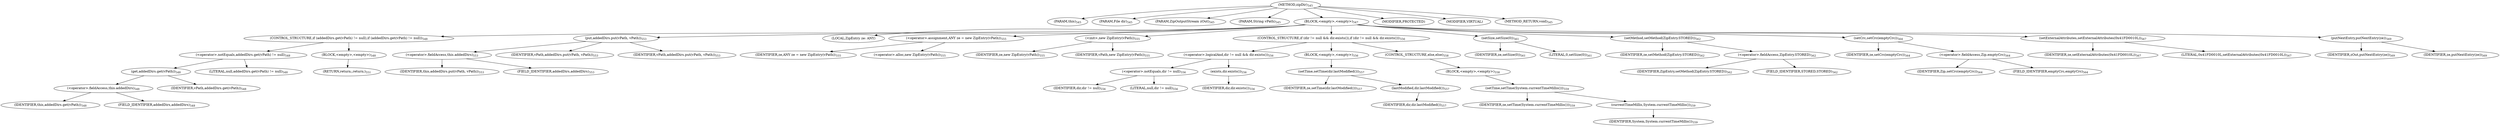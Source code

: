 digraph "zipDir" {  
"1438" [label = <(METHOD,zipDir)<SUB>545</SUB>> ]
"1439" [label = <(PARAM,this)<SUB>545</SUB>> ]
"1440" [label = <(PARAM,File dir)<SUB>545</SUB>> ]
"1441" [label = <(PARAM,ZipOutputStream zOut)<SUB>545</SUB>> ]
"1442" [label = <(PARAM,String vPath)<SUB>545</SUB>> ]
"1443" [label = <(BLOCK,&lt;empty&gt;,&lt;empty&gt;)<SUB>547</SUB>> ]
"1444" [label = <(CONTROL_STRUCTURE,if (addedDirs.get(vPath) != null),if (addedDirs.get(vPath) != null))<SUB>548</SUB>> ]
"1445" [label = <(&lt;operator&gt;.notEquals,addedDirs.get(vPath) != null)<SUB>548</SUB>> ]
"1446" [label = <(get,addedDirs.get(vPath))<SUB>548</SUB>> ]
"1447" [label = <(&lt;operator&gt;.fieldAccess,this.addedDirs)<SUB>548</SUB>> ]
"1448" [label = <(IDENTIFIER,this,addedDirs.get(vPath))<SUB>548</SUB>> ]
"1449" [label = <(FIELD_IDENTIFIER,addedDirs,addedDirs)<SUB>548</SUB>> ]
"1450" [label = <(IDENTIFIER,vPath,addedDirs.get(vPath))<SUB>548</SUB>> ]
"1451" [label = <(LITERAL,null,addedDirs.get(vPath) != null)<SUB>548</SUB>> ]
"1452" [label = <(BLOCK,&lt;empty&gt;,&lt;empty&gt;)<SUB>548</SUB>> ]
"1453" [label = <(RETURN,return;,return;)<SUB>551</SUB>> ]
"1454" [label = <(put,addedDirs.put(vPath, vPath))<SUB>553</SUB>> ]
"1455" [label = <(&lt;operator&gt;.fieldAccess,this.addedDirs)<SUB>553</SUB>> ]
"1456" [label = <(IDENTIFIER,this,addedDirs.put(vPath, vPath))<SUB>553</SUB>> ]
"1457" [label = <(FIELD_IDENTIFIER,addedDirs,addedDirs)<SUB>553</SUB>> ]
"1458" [label = <(IDENTIFIER,vPath,addedDirs.put(vPath, vPath))<SUB>553</SUB>> ]
"1459" [label = <(IDENTIFIER,vPath,addedDirs.put(vPath, vPath))<SUB>553</SUB>> ]
"68" [label = <(LOCAL,ZipEntry ze: ANY)> ]
"1460" [label = <(&lt;operator&gt;.assignment,ANY ze = new ZipEntry(vPath))<SUB>555</SUB>> ]
"1461" [label = <(IDENTIFIER,ze,ANY ze = new ZipEntry(vPath))<SUB>555</SUB>> ]
"1462" [label = <(&lt;operator&gt;.alloc,new ZipEntry(vPath))<SUB>555</SUB>> ]
"1463" [label = <(&lt;init&gt;,new ZipEntry(vPath))<SUB>555</SUB>> ]
"67" [label = <(IDENTIFIER,ze,new ZipEntry(vPath))<SUB>555</SUB>> ]
"1464" [label = <(IDENTIFIER,vPath,new ZipEntry(vPath))<SUB>555</SUB>> ]
"1465" [label = <(CONTROL_STRUCTURE,if (dir != null &amp;&amp; dir.exists()),if (dir != null &amp;&amp; dir.exists()))<SUB>556</SUB>> ]
"1466" [label = <(&lt;operator&gt;.logicalAnd,dir != null &amp;&amp; dir.exists())<SUB>556</SUB>> ]
"1467" [label = <(&lt;operator&gt;.notEquals,dir != null)<SUB>556</SUB>> ]
"1468" [label = <(IDENTIFIER,dir,dir != null)<SUB>556</SUB>> ]
"1469" [label = <(LITERAL,null,dir != null)<SUB>556</SUB>> ]
"1470" [label = <(exists,dir.exists())<SUB>556</SUB>> ]
"1471" [label = <(IDENTIFIER,dir,dir.exists())<SUB>556</SUB>> ]
"1472" [label = <(BLOCK,&lt;empty&gt;,&lt;empty&gt;)<SUB>556</SUB>> ]
"1473" [label = <(setTime,setTime(dir.lastModified()))<SUB>557</SUB>> ]
"1474" [label = <(IDENTIFIER,ze,setTime(dir.lastModified()))<SUB>557</SUB>> ]
"1475" [label = <(lastModified,dir.lastModified())<SUB>557</SUB>> ]
"1476" [label = <(IDENTIFIER,dir,dir.lastModified())<SUB>557</SUB>> ]
"1477" [label = <(CONTROL_STRUCTURE,else,else)<SUB>558</SUB>> ]
"1478" [label = <(BLOCK,&lt;empty&gt;,&lt;empty&gt;)<SUB>558</SUB>> ]
"1479" [label = <(setTime,setTime(System.currentTimeMillis()))<SUB>559</SUB>> ]
"1480" [label = <(IDENTIFIER,ze,setTime(System.currentTimeMillis()))<SUB>559</SUB>> ]
"1481" [label = <(currentTimeMillis,System.currentTimeMillis())<SUB>559</SUB>> ]
"1482" [label = <(IDENTIFIER,System,System.currentTimeMillis())<SUB>559</SUB>> ]
"1483" [label = <(setSize,setSize(0))<SUB>561</SUB>> ]
"1484" [label = <(IDENTIFIER,ze,setSize(0))<SUB>561</SUB>> ]
"1485" [label = <(LITERAL,0,setSize(0))<SUB>561</SUB>> ]
"1486" [label = <(setMethod,setMethod(ZipEntry.STORED))<SUB>562</SUB>> ]
"1487" [label = <(IDENTIFIER,ze,setMethod(ZipEntry.STORED))<SUB>562</SUB>> ]
"1488" [label = <(&lt;operator&gt;.fieldAccess,ZipEntry.STORED)<SUB>562</SUB>> ]
"1489" [label = <(IDENTIFIER,ZipEntry,setMethod(ZipEntry.STORED))<SUB>562</SUB>> ]
"1490" [label = <(FIELD_IDENTIFIER,STORED,STORED)<SUB>562</SUB>> ]
"1491" [label = <(setCrc,setCrc(emptyCrc))<SUB>564</SUB>> ]
"1492" [label = <(IDENTIFIER,ze,setCrc(emptyCrc))<SUB>564</SUB>> ]
"1493" [label = <(&lt;operator&gt;.fieldAccess,Zip.emptyCrc)<SUB>564</SUB>> ]
"1494" [label = <(IDENTIFIER,Zip,setCrc(emptyCrc))<SUB>564</SUB>> ]
"1495" [label = <(FIELD_IDENTIFIER,emptyCrc,emptyCrc)<SUB>564</SUB>> ]
"1496" [label = <(setExternalAttributes,setExternalAttributes(0x41FD0010L))<SUB>567</SUB>> ]
"1497" [label = <(IDENTIFIER,ze,setExternalAttributes(0x41FD0010L))<SUB>567</SUB>> ]
"1498" [label = <(LITERAL,0x41FD0010L,setExternalAttributes(0x41FD0010L))<SUB>567</SUB>> ]
"1499" [label = <(putNextEntry,putNextEntry(ze))<SUB>569</SUB>> ]
"1500" [label = <(IDENTIFIER,zOut,putNextEntry(ze))<SUB>569</SUB>> ]
"1501" [label = <(IDENTIFIER,ze,putNextEntry(ze))<SUB>569</SUB>> ]
"1502" [label = <(MODIFIER,PROTECTED)> ]
"1503" [label = <(MODIFIER,VIRTUAL)> ]
"1504" [label = <(METHOD_RETURN,void)<SUB>545</SUB>> ]
  "1438" -> "1439" 
  "1438" -> "1440" 
  "1438" -> "1441" 
  "1438" -> "1442" 
  "1438" -> "1443" 
  "1438" -> "1502" 
  "1438" -> "1503" 
  "1438" -> "1504" 
  "1443" -> "1444" 
  "1443" -> "1454" 
  "1443" -> "68" 
  "1443" -> "1460" 
  "1443" -> "1463" 
  "1443" -> "1465" 
  "1443" -> "1483" 
  "1443" -> "1486" 
  "1443" -> "1491" 
  "1443" -> "1496" 
  "1443" -> "1499" 
  "1444" -> "1445" 
  "1444" -> "1452" 
  "1445" -> "1446" 
  "1445" -> "1451" 
  "1446" -> "1447" 
  "1446" -> "1450" 
  "1447" -> "1448" 
  "1447" -> "1449" 
  "1452" -> "1453" 
  "1454" -> "1455" 
  "1454" -> "1458" 
  "1454" -> "1459" 
  "1455" -> "1456" 
  "1455" -> "1457" 
  "1460" -> "1461" 
  "1460" -> "1462" 
  "1463" -> "67" 
  "1463" -> "1464" 
  "1465" -> "1466" 
  "1465" -> "1472" 
  "1465" -> "1477" 
  "1466" -> "1467" 
  "1466" -> "1470" 
  "1467" -> "1468" 
  "1467" -> "1469" 
  "1470" -> "1471" 
  "1472" -> "1473" 
  "1473" -> "1474" 
  "1473" -> "1475" 
  "1475" -> "1476" 
  "1477" -> "1478" 
  "1478" -> "1479" 
  "1479" -> "1480" 
  "1479" -> "1481" 
  "1481" -> "1482" 
  "1483" -> "1484" 
  "1483" -> "1485" 
  "1486" -> "1487" 
  "1486" -> "1488" 
  "1488" -> "1489" 
  "1488" -> "1490" 
  "1491" -> "1492" 
  "1491" -> "1493" 
  "1493" -> "1494" 
  "1493" -> "1495" 
  "1496" -> "1497" 
  "1496" -> "1498" 
  "1499" -> "1500" 
  "1499" -> "1501" 
}
